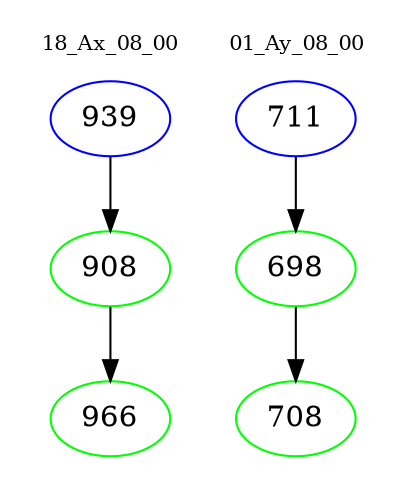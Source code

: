 digraph{
subgraph cluster_0 {
color = white
label = "18_Ax_08_00";
fontsize=10;
T0_939 [label="939", color="blue"]
T0_939 -> T0_908 [color="black"]
T0_908 [label="908", color="green"]
T0_908 -> T0_966 [color="black"]
T0_966 [label="966", color="green"]
}
subgraph cluster_1 {
color = white
label = "01_Ay_08_00";
fontsize=10;
T1_711 [label="711", color="blue"]
T1_711 -> T1_698 [color="black"]
T1_698 [label="698", color="green"]
T1_698 -> T1_708 [color="black"]
T1_708 [label="708", color="green"]
}
}
